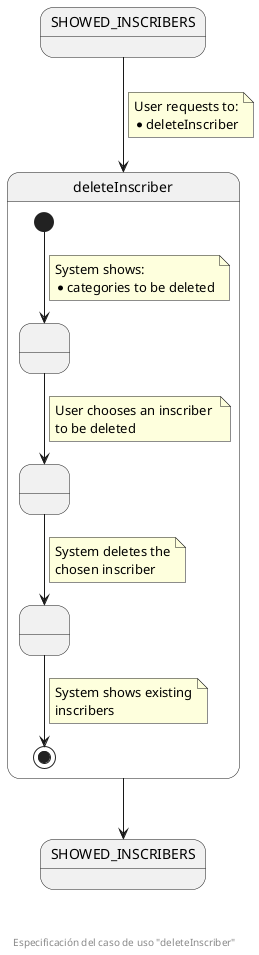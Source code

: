 @startuml
state SHOWED_INSCRIBERS

state deleteInscriber {
  state " " as SHOWED_INSCRIBERS_TO_BE_DELETED
  state " " as CHOSEN_INSCRIBER
  state " " as INSCRIBER_DELETED

  [*] --> SHOWED_INSCRIBERS_TO_BE_DELETED
  note on link
    System shows:
    * categories to be deleted
  end note
  
  SHOWED_INSCRIBERS_TO_BE_DELETED --> CHOSEN_INSCRIBER
  note on link
    User chooses an inscriber 
    to be deleted
  end note

  CHOSEN_INSCRIBER --> INSCRIBER_DELETED
  note on link
    System deletes the
    chosen inscriber
  end note

  INSCRIBER_DELETED --> [*]
  note on link
    System shows existing
    inscribers
  end note
}

state "SHOWED_INSCRIBERS" as SHOWED_INSCRIBERS_F

SHOWED_INSCRIBERS --> deleteInscriber
note on link
  User requests to:
  * deleteInscriber
end note

deleteInscriber --> SHOWED_INSCRIBERS_F

footer \n\n\n Especificación del caso de uso "deleteInscriber"
@enduml
